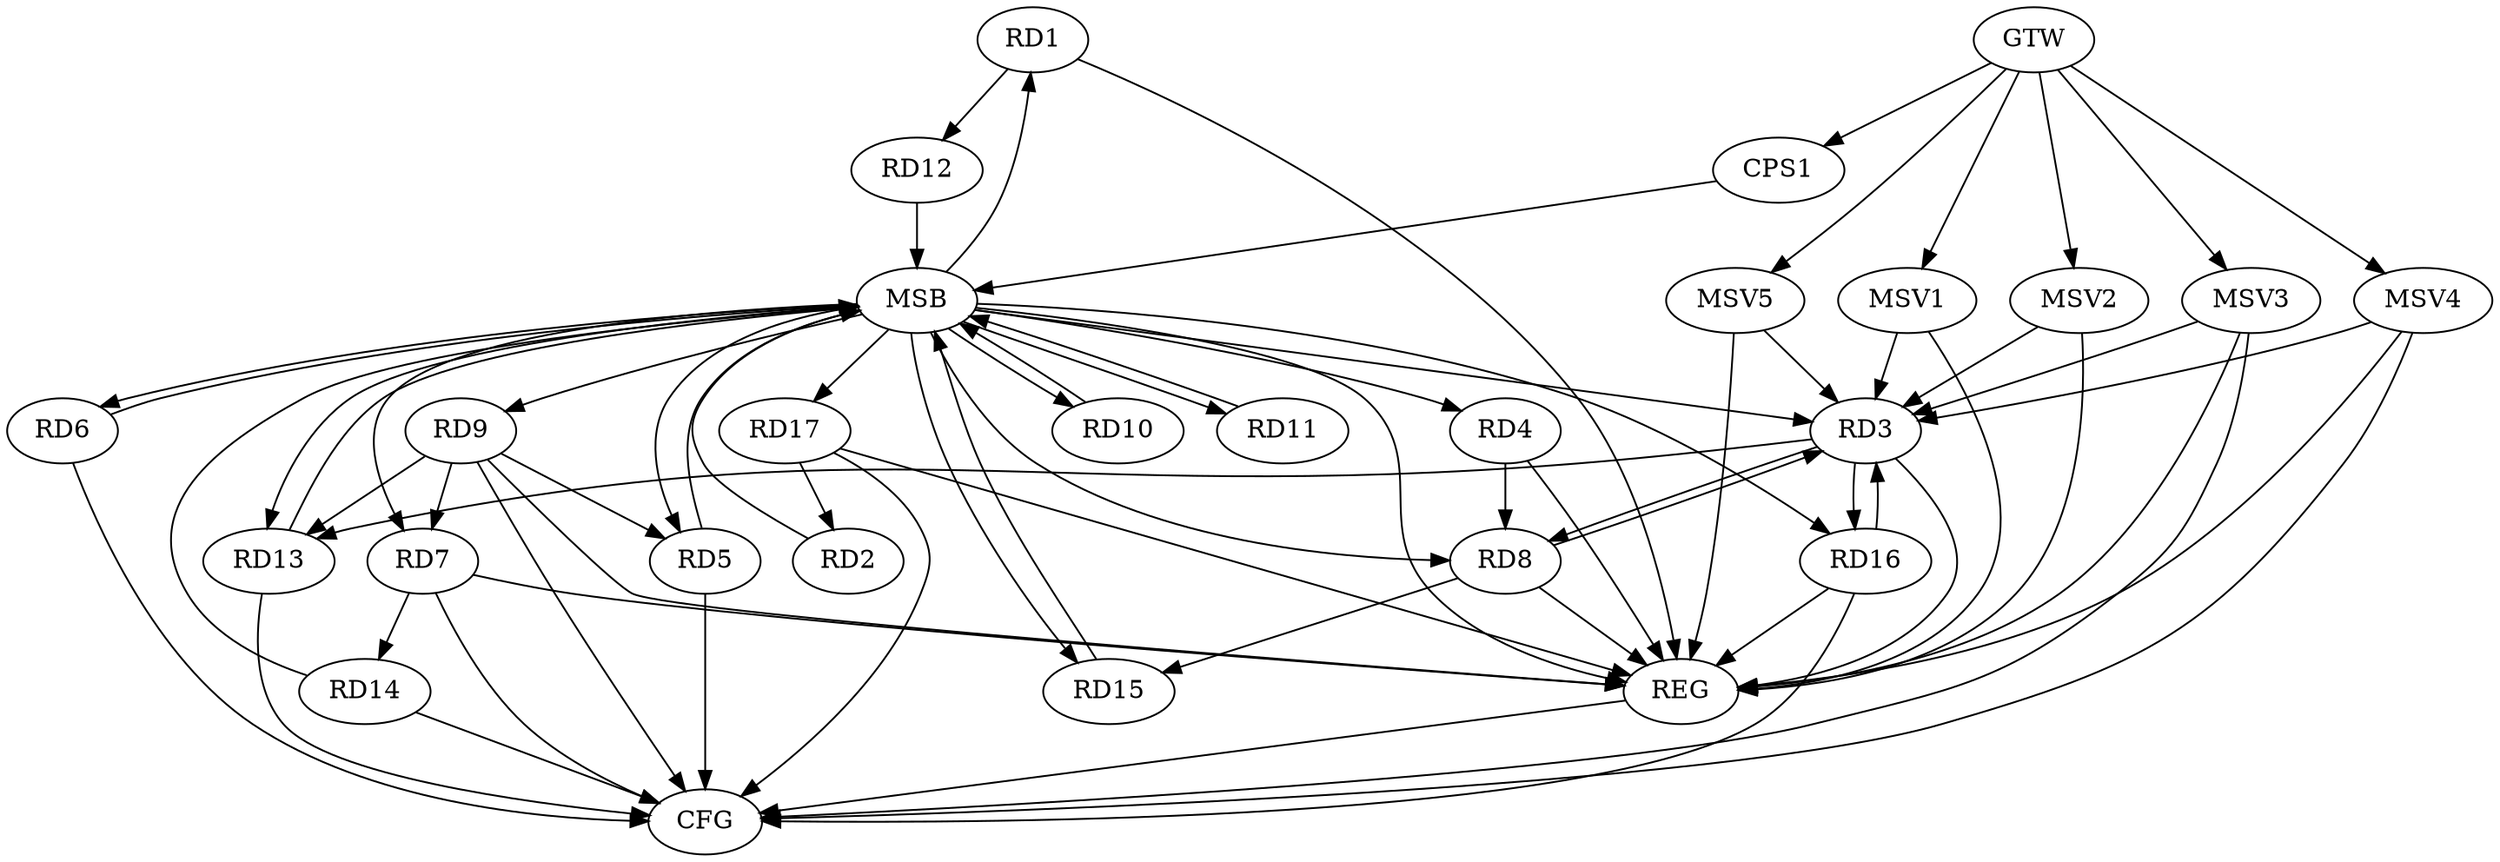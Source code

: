 strict digraph G {
  RD1 [ label="RD1" ];
  RD2 [ label="RD2" ];
  RD3 [ label="RD3" ];
  RD4 [ label="RD4" ];
  RD5 [ label="RD5" ];
  RD6 [ label="RD6" ];
  RD7 [ label="RD7" ];
  RD8 [ label="RD8" ];
  RD9 [ label="RD9" ];
  RD10 [ label="RD10" ];
  RD11 [ label="RD11" ];
  RD12 [ label="RD12" ];
  RD13 [ label="RD13" ];
  RD14 [ label="RD14" ];
  RD15 [ label="RD15" ];
  RD16 [ label="RD16" ];
  RD17 [ label="RD17" ];
  CPS1 [ label="CPS1" ];
  GTW [ label="GTW" ];
  REG [ label="REG" ];
  MSB [ label="MSB" ];
  CFG [ label="CFG" ];
  MSV1 [ label="MSV1" ];
  MSV2 [ label="MSV2" ];
  MSV3 [ label="MSV3" ];
  MSV4 [ label="MSV4" ];
  MSV5 [ label="MSV5" ];
  RD1 -> RD12;
  RD17 -> RD2;
  RD3 -> RD8;
  RD8 -> RD3;
  RD3 -> RD13;
  RD3 -> RD16;
  RD16 -> RD3;
  RD4 -> RD8;
  RD9 -> RD5;
  RD9 -> RD7;
  RD7 -> RD14;
  RD8 -> RD15;
  RD9 -> RD13;
  GTW -> CPS1;
  RD1 -> REG;
  RD3 -> REG;
  RD4 -> REG;
  RD7 -> REG;
  RD8 -> REG;
  RD9 -> REG;
  RD16 -> REG;
  RD17 -> REG;
  RD2 -> MSB;
  MSB -> RD6;
  MSB -> REG;
  RD5 -> MSB;
  RD6 -> MSB;
  MSB -> RD11;
  MSB -> RD16;
  RD10 -> MSB;
  MSB -> RD1;
  MSB -> RD3;
  MSB -> RD7;
  MSB -> RD13;
  MSB -> RD15;
  RD11 -> MSB;
  MSB -> RD8;
  RD12 -> MSB;
  MSB -> RD4;
  MSB -> RD9;
  RD13 -> MSB;
  MSB -> RD10;
  RD14 -> MSB;
  MSB -> RD17;
  RD15 -> MSB;
  CPS1 -> MSB;
  MSB -> RD5;
  RD6 -> CFG;
  RD9 -> CFG;
  RD14 -> CFG;
  RD7 -> CFG;
  RD17 -> CFG;
  RD16 -> CFG;
  RD13 -> CFG;
  RD5 -> CFG;
  REG -> CFG;
  MSV1 -> RD3;
  GTW -> MSV1;
  MSV1 -> REG;
  MSV2 -> RD3;
  GTW -> MSV2;
  MSV2 -> REG;
  MSV3 -> RD3;
  MSV4 -> RD3;
  GTW -> MSV3;
  MSV3 -> REG;
  MSV3 -> CFG;
  GTW -> MSV4;
  MSV4 -> REG;
  MSV4 -> CFG;
  MSV5 -> RD3;
  GTW -> MSV5;
  MSV5 -> REG;
}
